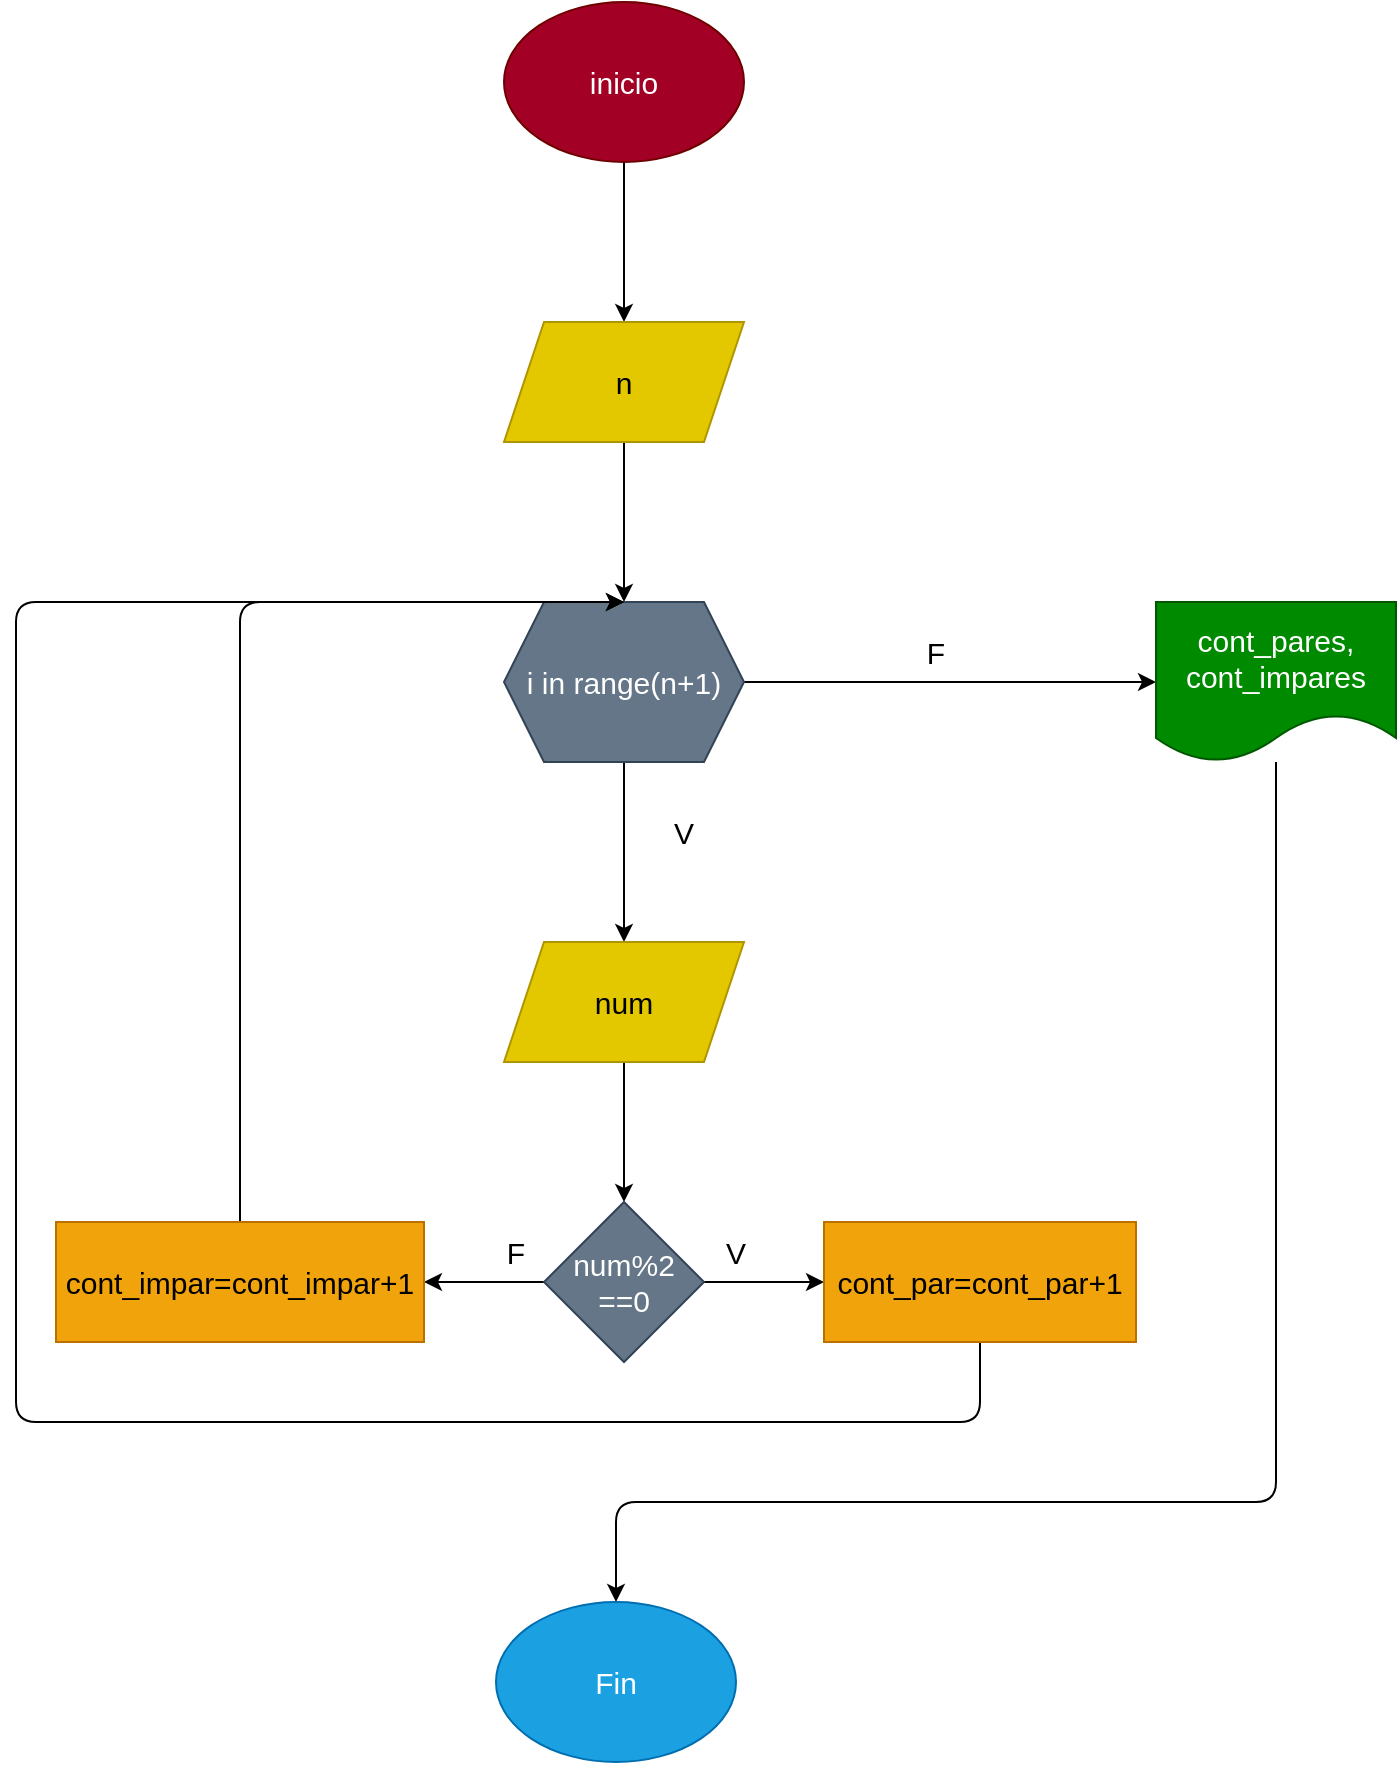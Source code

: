 <mxfile>
    <diagram id="YQ84s_dekmjv4_gPIE7E" name="Page-1">
        <mxGraphModel dx="1280" dy="878" grid="1" gridSize="10" guides="1" tooltips="1" connect="1" arrows="1" fold="1" page="1" pageScale="1" pageWidth="827" pageHeight="1169" math="0" shadow="0">
            <root>
                <mxCell id="0"/>
                <mxCell id="1" parent="0"/>
                <mxCell id="4" value="" style="edgeStyle=none;html=1;fontSize=15;" edge="1" parent="1" source="2">
                    <mxGeometry relative="1" as="geometry">
                        <mxPoint x="414" y="170" as="targetPoint"/>
                    </mxGeometry>
                </mxCell>
                <mxCell id="2" value="inicio" style="ellipse;whiteSpace=wrap;html=1;fontSize=15;fillColor=#a20025;fontColor=#ffffff;strokeColor=#6F0000;" vertex="1" parent="1">
                    <mxGeometry x="354" y="10" width="120" height="80" as="geometry"/>
                </mxCell>
                <mxCell id="9" value="" style="edgeStyle=none;html=1;fontSize=15;" edge="1" parent="1" source="5">
                    <mxGeometry relative="1" as="geometry">
                        <mxPoint x="414" y="310" as="targetPoint"/>
                    </mxGeometry>
                </mxCell>
                <mxCell id="5" value="n" style="shape=parallelogram;perimeter=parallelogramPerimeter;whiteSpace=wrap;html=1;fixedSize=1;fontSize=15;fillColor=#e3c800;fontColor=#000000;strokeColor=#B09500;" vertex="1" parent="1">
                    <mxGeometry x="354" y="170" width="120" height="60" as="geometry"/>
                </mxCell>
                <mxCell id="14" value="" style="edgeStyle=none;html=1;fontSize=15;" edge="1" parent="1" source="10" target="13">
                    <mxGeometry relative="1" as="geometry"/>
                </mxCell>
                <mxCell id="24" value="" style="edgeStyle=none;html=1;fontSize=15;" edge="1" parent="1" source="10" target="23">
                    <mxGeometry relative="1" as="geometry"/>
                </mxCell>
                <mxCell id="10" value="&lt;span&gt;i in range(n+1)&lt;/span&gt;" style="shape=hexagon;perimeter=hexagonPerimeter2;whiteSpace=wrap;html=1;fixedSize=1;fontSize=15;fillColor=#647687;fontColor=#ffffff;strokeColor=#314354;" vertex="1" parent="1">
                    <mxGeometry x="354" y="310" width="120" height="80" as="geometry"/>
                </mxCell>
                <mxCell id="16" value="" style="edgeStyle=none;html=1;fontSize=15;" edge="1" parent="1" source="13" target="15">
                    <mxGeometry relative="1" as="geometry"/>
                </mxCell>
                <mxCell id="13" value="num" style="shape=parallelogram;perimeter=parallelogramPerimeter;whiteSpace=wrap;html=1;fixedSize=1;fontSize=15;fillColor=#e3c800;fontColor=#000000;strokeColor=#B09500;" vertex="1" parent="1">
                    <mxGeometry x="354" y="480" width="120" height="60" as="geometry"/>
                </mxCell>
                <mxCell id="18" value="" style="edgeStyle=none;html=1;fontSize=15;" edge="1" parent="1" source="15" target="17">
                    <mxGeometry relative="1" as="geometry"/>
                </mxCell>
                <mxCell id="20" value="" style="edgeStyle=none;html=1;fontSize=15;" edge="1" parent="1" source="15" target="19">
                    <mxGeometry relative="1" as="geometry"/>
                </mxCell>
                <mxCell id="15" value="num%2 ==0" style="rhombus;whiteSpace=wrap;html=1;fontSize=15;fillColor=#647687;fontColor=#ffffff;strokeColor=#314354;" vertex="1" parent="1">
                    <mxGeometry x="374" y="610" width="80" height="80" as="geometry"/>
                </mxCell>
                <mxCell id="22" style="edgeStyle=none;html=1;fontSize=15;entryX=0.5;entryY=0;entryDx=0;entryDy=0;" edge="1" parent="1" source="17" target="10">
                    <mxGeometry relative="1" as="geometry">
                        <mxPoint x="110" y="290" as="targetPoint"/>
                        <Array as="points">
                            <mxPoint x="592" y="720"/>
                            <mxPoint x="222" y="720"/>
                            <mxPoint x="110" y="720"/>
                            <mxPoint x="110" y="310"/>
                        </Array>
                    </mxGeometry>
                </mxCell>
                <mxCell id="17" value="cont_par=cont_par+1" style="whiteSpace=wrap;html=1;fontSize=15;fillColor=#f0a30a;fontColor=#000000;strokeColor=#BD7000;" vertex="1" parent="1">
                    <mxGeometry x="514" y="620" width="156" height="60" as="geometry"/>
                </mxCell>
                <mxCell id="21" style="edgeStyle=none;html=1;fontSize=15;entryX=0.5;entryY=0;entryDx=0;entryDy=0;" edge="1" parent="1" source="19" target="10">
                    <mxGeometry relative="1" as="geometry">
                        <mxPoint x="222" y="228" as="targetPoint"/>
                        <Array as="points">
                            <mxPoint x="222" y="310"/>
                        </Array>
                    </mxGeometry>
                </mxCell>
                <mxCell id="19" value="&lt;span&gt;cont_impar=cont_impar+1&lt;/span&gt;" style="whiteSpace=wrap;html=1;fontSize=15;fillColor=#f0a30a;fontColor=#000000;strokeColor=#BD7000;" vertex="1" parent="1">
                    <mxGeometry x="130" y="620" width="184" height="60" as="geometry"/>
                </mxCell>
                <mxCell id="25" style="edgeStyle=none;html=1;fontSize=15;entryX=0.5;entryY=0;entryDx=0;entryDy=0;" edge="1" parent="1" source="23" target="26">
                    <mxGeometry relative="1" as="geometry">
                        <mxPoint x="410" y="850" as="targetPoint"/>
                        <Array as="points">
                            <mxPoint x="740" y="760"/>
                            <mxPoint x="410" y="760"/>
                        </Array>
                    </mxGeometry>
                </mxCell>
                <mxCell id="23" value="cont_pares, cont_impares" style="shape=document;whiteSpace=wrap;html=1;boundedLbl=1;fontSize=15;fillColor=#008a00;fontColor=#ffffff;strokeColor=#005700;" vertex="1" parent="1">
                    <mxGeometry x="680" y="310" width="120" height="80" as="geometry"/>
                </mxCell>
                <mxCell id="26" value="Fin" style="ellipse;whiteSpace=wrap;html=1;fontSize=15;fillColor=#1ba1e2;fontColor=#ffffff;strokeColor=#006EAF;" vertex="1" parent="1">
                    <mxGeometry x="350" y="810" width="120" height="80" as="geometry"/>
                </mxCell>
                <mxCell id="27" value="V" style="text;html=1;strokeColor=none;fillColor=none;align=center;verticalAlign=middle;whiteSpace=wrap;rounded=0;fontSize=15;" vertex="1" parent="1">
                    <mxGeometry x="414" y="410" width="60" height="30" as="geometry"/>
                </mxCell>
                <mxCell id="28" value="F" style="text;html=1;strokeColor=none;fillColor=none;align=center;verticalAlign=middle;whiteSpace=wrap;rounded=0;fontSize=15;" vertex="1" parent="1">
                    <mxGeometry x="540" y="320" width="60" height="30" as="geometry"/>
                </mxCell>
                <mxCell id="29" value="V" style="text;html=1;strokeColor=none;fillColor=none;align=center;verticalAlign=middle;whiteSpace=wrap;rounded=0;fontSize=15;" vertex="1" parent="1">
                    <mxGeometry x="440" y="620" width="60" height="30" as="geometry"/>
                </mxCell>
                <mxCell id="30" value="F" style="text;html=1;strokeColor=none;fillColor=none;align=center;verticalAlign=middle;whiteSpace=wrap;rounded=0;fontSize=15;" vertex="1" parent="1">
                    <mxGeometry x="330" y="620" width="60" height="30" as="geometry"/>
                </mxCell>
            </root>
        </mxGraphModel>
    </diagram>
</mxfile>